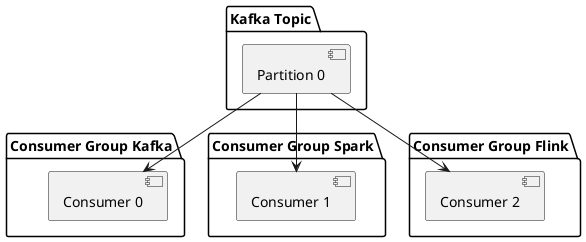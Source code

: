@startuml
package "Kafka Topic" {
    [Partition 0]
}

package "Consumer Group Kafka" {
    [Consumer 0]
}

package "Consumer Group Spark" {
    [Consumer 1]
}

package "Consumer Group Flink" {
    [Consumer 2]
}

[Partition 0] --> [Consumer 0]
[Partition 0] --> [Consumer 1]
[Partition 0] --> [Consumer 2]

@enduml